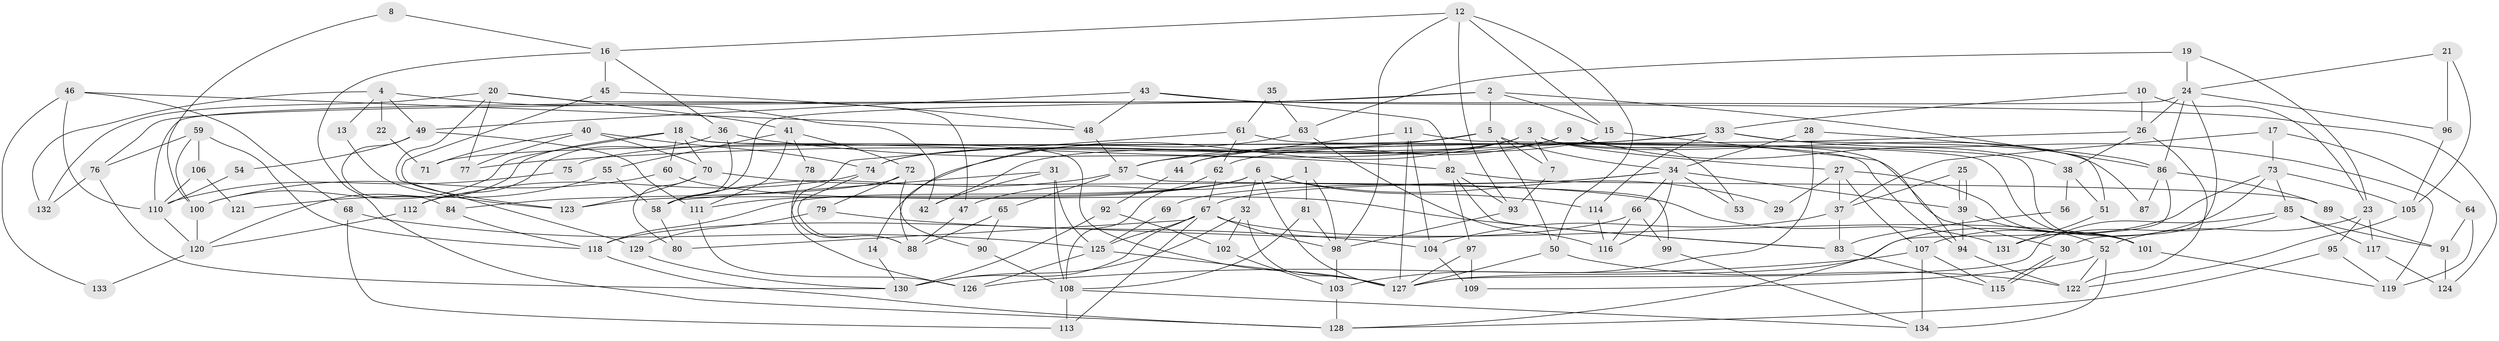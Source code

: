 // coarse degree distribution, {6: 0.2222222222222222, 7: 0.1111111111111111, 5: 0.1111111111111111, 3: 0.1111111111111111, 4: 0.16666666666666666, 8: 0.1111111111111111, 12: 0.037037037037037035, 13: 0.018518518518518517, 9: 0.037037037037037035, 2: 0.018518518518518517, 11: 0.018518518518518517, 10: 0.037037037037037035}
// Generated by graph-tools (version 1.1) at 2025/36/03/04/25 23:36:59]
// undirected, 134 vertices, 268 edges
graph export_dot {
  node [color=gray90,style=filled];
  1;
  2;
  3;
  4;
  5;
  6;
  7;
  8;
  9;
  10;
  11;
  12;
  13;
  14;
  15;
  16;
  17;
  18;
  19;
  20;
  21;
  22;
  23;
  24;
  25;
  26;
  27;
  28;
  29;
  30;
  31;
  32;
  33;
  34;
  35;
  36;
  37;
  38;
  39;
  40;
  41;
  42;
  43;
  44;
  45;
  46;
  47;
  48;
  49;
  50;
  51;
  52;
  53;
  54;
  55;
  56;
  57;
  58;
  59;
  60;
  61;
  62;
  63;
  64;
  65;
  66;
  67;
  68;
  69;
  70;
  71;
  72;
  73;
  74;
  75;
  76;
  77;
  78;
  79;
  80;
  81;
  82;
  83;
  84;
  85;
  86;
  87;
  88;
  89;
  90;
  91;
  92;
  93;
  94;
  95;
  96;
  97;
  98;
  99;
  100;
  101;
  102;
  103;
  104;
  105;
  106;
  107;
  108;
  109;
  110;
  111;
  112;
  113;
  114;
  115;
  116;
  117;
  118;
  119;
  120;
  121;
  122;
  123;
  124;
  125;
  126;
  127;
  128;
  129;
  130;
  131;
  132;
  133;
  134;
  1 -- 81;
  1 -- 98;
  1 -- 47;
  2 -- 58;
  2 -- 15;
  2 -- 5;
  2 -- 76;
  2 -- 86;
  3 -- 7;
  3 -- 27;
  3 -- 14;
  3 -- 30;
  3 -- 74;
  3 -- 75;
  3 -- 87;
  4 -- 49;
  4 -- 132;
  4 -- 13;
  4 -- 22;
  4 -- 42;
  5 -- 57;
  5 -- 7;
  5 -- 34;
  5 -- 50;
  5 -- 71;
  6 -- 114;
  6 -- 127;
  6 -- 29;
  6 -- 32;
  6 -- 111;
  6 -- 118;
  6 -- 123;
  7 -- 93;
  8 -- 100;
  8 -- 16;
  9 -- 38;
  9 -- 74;
  9 -- 44;
  9 -- 53;
  10 -- 33;
  10 -- 23;
  10 -- 26;
  11 -- 127;
  11 -- 101;
  11 -- 44;
  11 -- 104;
  12 -- 98;
  12 -- 50;
  12 -- 15;
  12 -- 16;
  12 -- 93;
  13 -- 123;
  14 -- 130;
  15 -- 42;
  15 -- 94;
  16 -- 128;
  16 -- 36;
  16 -- 45;
  17 -- 37;
  17 -- 73;
  17 -- 64;
  18 -- 70;
  18 -- 127;
  18 -- 60;
  18 -- 100;
  18 -- 101;
  18 -- 120;
  19 -- 24;
  19 -- 23;
  19 -- 63;
  20 -- 47;
  20 -- 129;
  20 -- 41;
  20 -- 77;
  20 -- 132;
  21 -- 24;
  21 -- 105;
  21 -- 96;
  22 -- 71;
  23 -- 52;
  23 -- 117;
  23 -- 95;
  24 -- 30;
  24 -- 86;
  24 -- 26;
  24 -- 96;
  24 -- 110;
  25 -- 39;
  25 -- 39;
  25 -- 37;
  26 -- 38;
  26 -- 57;
  26 -- 122;
  27 -- 107;
  27 -- 101;
  27 -- 29;
  27 -- 37;
  28 -- 34;
  28 -- 103;
  28 -- 86;
  30 -- 115;
  30 -- 115;
  31 -- 58;
  31 -- 125;
  31 -- 42;
  31 -- 108;
  32 -- 127;
  32 -- 102;
  32 -- 130;
  33 -- 62;
  33 -- 119;
  33 -- 51;
  33 -- 77;
  33 -- 114;
  34 -- 116;
  34 -- 39;
  34 -- 53;
  34 -- 66;
  34 -- 67;
  34 -- 69;
  35 -- 63;
  35 -- 61;
  36 -- 58;
  36 -- 82;
  36 -- 112;
  37 -- 104;
  37 -- 83;
  38 -- 51;
  38 -- 56;
  39 -- 52;
  39 -- 94;
  40 -- 74;
  40 -- 77;
  40 -- 70;
  40 -- 71;
  41 -- 111;
  41 -- 55;
  41 -- 72;
  41 -- 78;
  43 -- 48;
  43 -- 82;
  43 -- 49;
  43 -- 124;
  44 -- 92;
  45 -- 48;
  45 -- 123;
  46 -- 68;
  46 -- 110;
  46 -- 48;
  46 -- 133;
  47 -- 88;
  48 -- 57;
  49 -- 111;
  49 -- 54;
  49 -- 84;
  50 -- 122;
  50 -- 127;
  51 -- 131;
  52 -- 122;
  52 -- 109;
  52 -- 134;
  54 -- 110;
  55 -- 58;
  55 -- 121;
  56 -- 83;
  57 -- 99;
  57 -- 58;
  57 -- 65;
  58 -- 80;
  59 -- 76;
  59 -- 118;
  59 -- 100;
  59 -- 106;
  60 -- 100;
  60 -- 83;
  61 -- 94;
  61 -- 62;
  61 -- 126;
  62 -- 108;
  62 -- 67;
  63 -- 88;
  63 -- 116;
  64 -- 91;
  64 -- 119;
  65 -- 90;
  65 -- 88;
  66 -- 118;
  66 -- 99;
  66 -- 116;
  67 -- 130;
  67 -- 80;
  67 -- 98;
  67 -- 101;
  67 -- 113;
  67 -- 125;
  68 -- 125;
  68 -- 113;
  69 -- 125;
  70 -- 123;
  70 -- 80;
  70 -- 131;
  72 -- 84;
  72 -- 79;
  72 -- 90;
  73 -- 105;
  73 -- 107;
  73 -- 85;
  73 -- 127;
  74 -- 112;
  74 -- 88;
  75 -- 110;
  76 -- 130;
  76 -- 132;
  78 -- 88;
  79 -- 104;
  79 -- 129;
  81 -- 98;
  81 -- 108;
  82 -- 83;
  82 -- 89;
  82 -- 93;
  82 -- 97;
  83 -- 115;
  84 -- 118;
  85 -- 127;
  85 -- 91;
  85 -- 117;
  85 -- 131;
  86 -- 87;
  86 -- 89;
  86 -- 128;
  89 -- 91;
  90 -- 108;
  91 -- 124;
  92 -- 102;
  92 -- 130;
  93 -- 98;
  94 -- 122;
  95 -- 119;
  95 -- 128;
  96 -- 105;
  97 -- 127;
  97 -- 109;
  98 -- 103;
  99 -- 134;
  100 -- 120;
  101 -- 119;
  102 -- 103;
  103 -- 128;
  104 -- 109;
  105 -- 122;
  106 -- 110;
  106 -- 121;
  107 -- 126;
  107 -- 115;
  107 -- 134;
  108 -- 134;
  108 -- 113;
  110 -- 120;
  111 -- 126;
  112 -- 120;
  114 -- 116;
  117 -- 124;
  118 -- 128;
  120 -- 133;
  125 -- 127;
  125 -- 126;
  129 -- 130;
}
